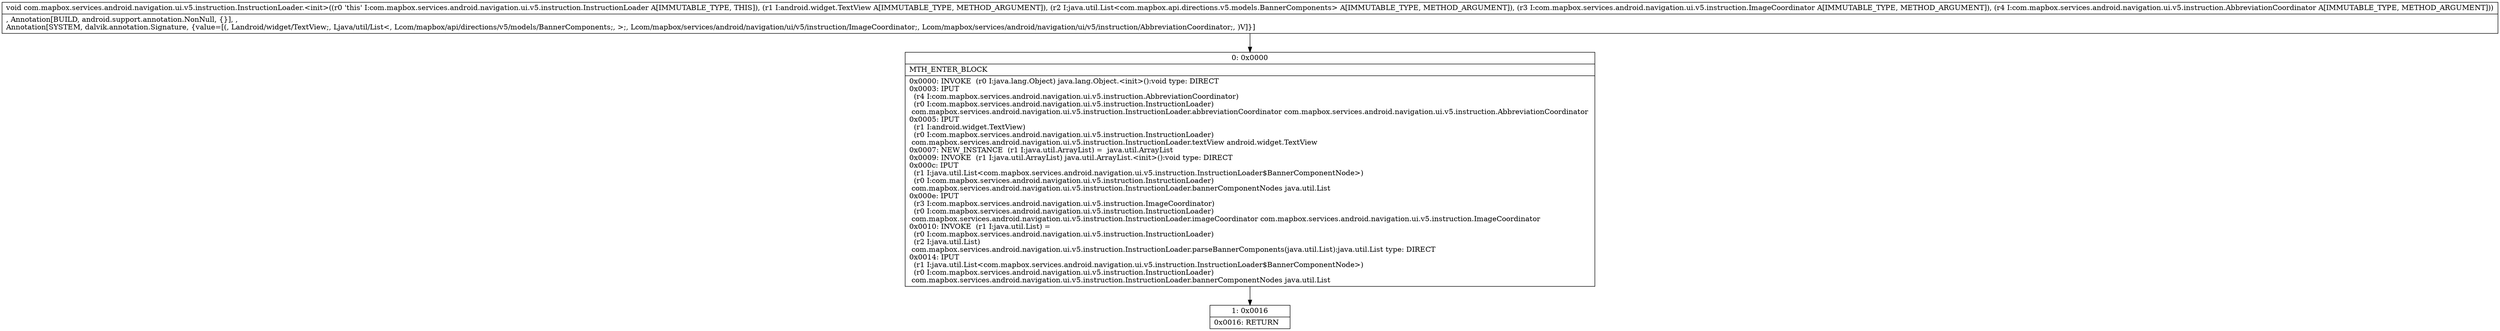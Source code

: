 digraph "CFG forcom.mapbox.services.android.navigation.ui.v5.instruction.InstructionLoader.\<init\>(Landroid\/widget\/TextView;Ljava\/util\/List;Lcom\/mapbox\/services\/android\/navigation\/ui\/v5\/instruction\/ImageCoordinator;Lcom\/mapbox\/services\/android\/navigation\/ui\/v5\/instruction\/AbbreviationCoordinator;)V" {
Node_0 [shape=record,label="{0\:\ 0x0000|MTH_ENTER_BLOCK\l|0x0000: INVOKE  (r0 I:java.lang.Object) java.lang.Object.\<init\>():void type: DIRECT \l0x0003: IPUT  \l  (r4 I:com.mapbox.services.android.navigation.ui.v5.instruction.AbbreviationCoordinator)\l  (r0 I:com.mapbox.services.android.navigation.ui.v5.instruction.InstructionLoader)\l com.mapbox.services.android.navigation.ui.v5.instruction.InstructionLoader.abbreviationCoordinator com.mapbox.services.android.navigation.ui.v5.instruction.AbbreviationCoordinator \l0x0005: IPUT  \l  (r1 I:android.widget.TextView)\l  (r0 I:com.mapbox.services.android.navigation.ui.v5.instruction.InstructionLoader)\l com.mapbox.services.android.navigation.ui.v5.instruction.InstructionLoader.textView android.widget.TextView \l0x0007: NEW_INSTANCE  (r1 I:java.util.ArrayList) =  java.util.ArrayList \l0x0009: INVOKE  (r1 I:java.util.ArrayList) java.util.ArrayList.\<init\>():void type: DIRECT \l0x000c: IPUT  \l  (r1 I:java.util.List\<com.mapbox.services.android.navigation.ui.v5.instruction.InstructionLoader$BannerComponentNode\>)\l  (r0 I:com.mapbox.services.android.navigation.ui.v5.instruction.InstructionLoader)\l com.mapbox.services.android.navigation.ui.v5.instruction.InstructionLoader.bannerComponentNodes java.util.List \l0x000e: IPUT  \l  (r3 I:com.mapbox.services.android.navigation.ui.v5.instruction.ImageCoordinator)\l  (r0 I:com.mapbox.services.android.navigation.ui.v5.instruction.InstructionLoader)\l com.mapbox.services.android.navigation.ui.v5.instruction.InstructionLoader.imageCoordinator com.mapbox.services.android.navigation.ui.v5.instruction.ImageCoordinator \l0x0010: INVOKE  (r1 I:java.util.List) = \l  (r0 I:com.mapbox.services.android.navigation.ui.v5.instruction.InstructionLoader)\l  (r2 I:java.util.List)\l com.mapbox.services.android.navigation.ui.v5.instruction.InstructionLoader.parseBannerComponents(java.util.List):java.util.List type: DIRECT \l0x0014: IPUT  \l  (r1 I:java.util.List\<com.mapbox.services.android.navigation.ui.v5.instruction.InstructionLoader$BannerComponentNode\>)\l  (r0 I:com.mapbox.services.android.navigation.ui.v5.instruction.InstructionLoader)\l com.mapbox.services.android.navigation.ui.v5.instruction.InstructionLoader.bannerComponentNodes java.util.List \l}"];
Node_1 [shape=record,label="{1\:\ 0x0016|0x0016: RETURN   \l}"];
MethodNode[shape=record,label="{void com.mapbox.services.android.navigation.ui.v5.instruction.InstructionLoader.\<init\>((r0 'this' I:com.mapbox.services.android.navigation.ui.v5.instruction.InstructionLoader A[IMMUTABLE_TYPE, THIS]), (r1 I:android.widget.TextView A[IMMUTABLE_TYPE, METHOD_ARGUMENT]), (r2 I:java.util.List\<com.mapbox.api.directions.v5.models.BannerComponents\> A[IMMUTABLE_TYPE, METHOD_ARGUMENT]), (r3 I:com.mapbox.services.android.navigation.ui.v5.instruction.ImageCoordinator A[IMMUTABLE_TYPE, METHOD_ARGUMENT]), (r4 I:com.mapbox.services.android.navigation.ui.v5.instruction.AbbreviationCoordinator A[IMMUTABLE_TYPE, METHOD_ARGUMENT]))  | , Annotation[BUILD, android.support.annotation.NonNull, \{\}], , \lAnnotation[SYSTEM, dalvik.annotation.Signature, \{value=[(, Landroid\/widget\/TextView;, Ljava\/util\/List\<, Lcom\/mapbox\/api\/directions\/v5\/models\/BannerComponents;, \>;, Lcom\/mapbox\/services\/android\/navigation\/ui\/v5\/instruction\/ImageCoordinator;, Lcom\/mapbox\/services\/android\/navigation\/ui\/v5\/instruction\/AbbreviationCoordinator;, )V]\}]\l}"];
MethodNode -> Node_0;
Node_0 -> Node_1;
}

